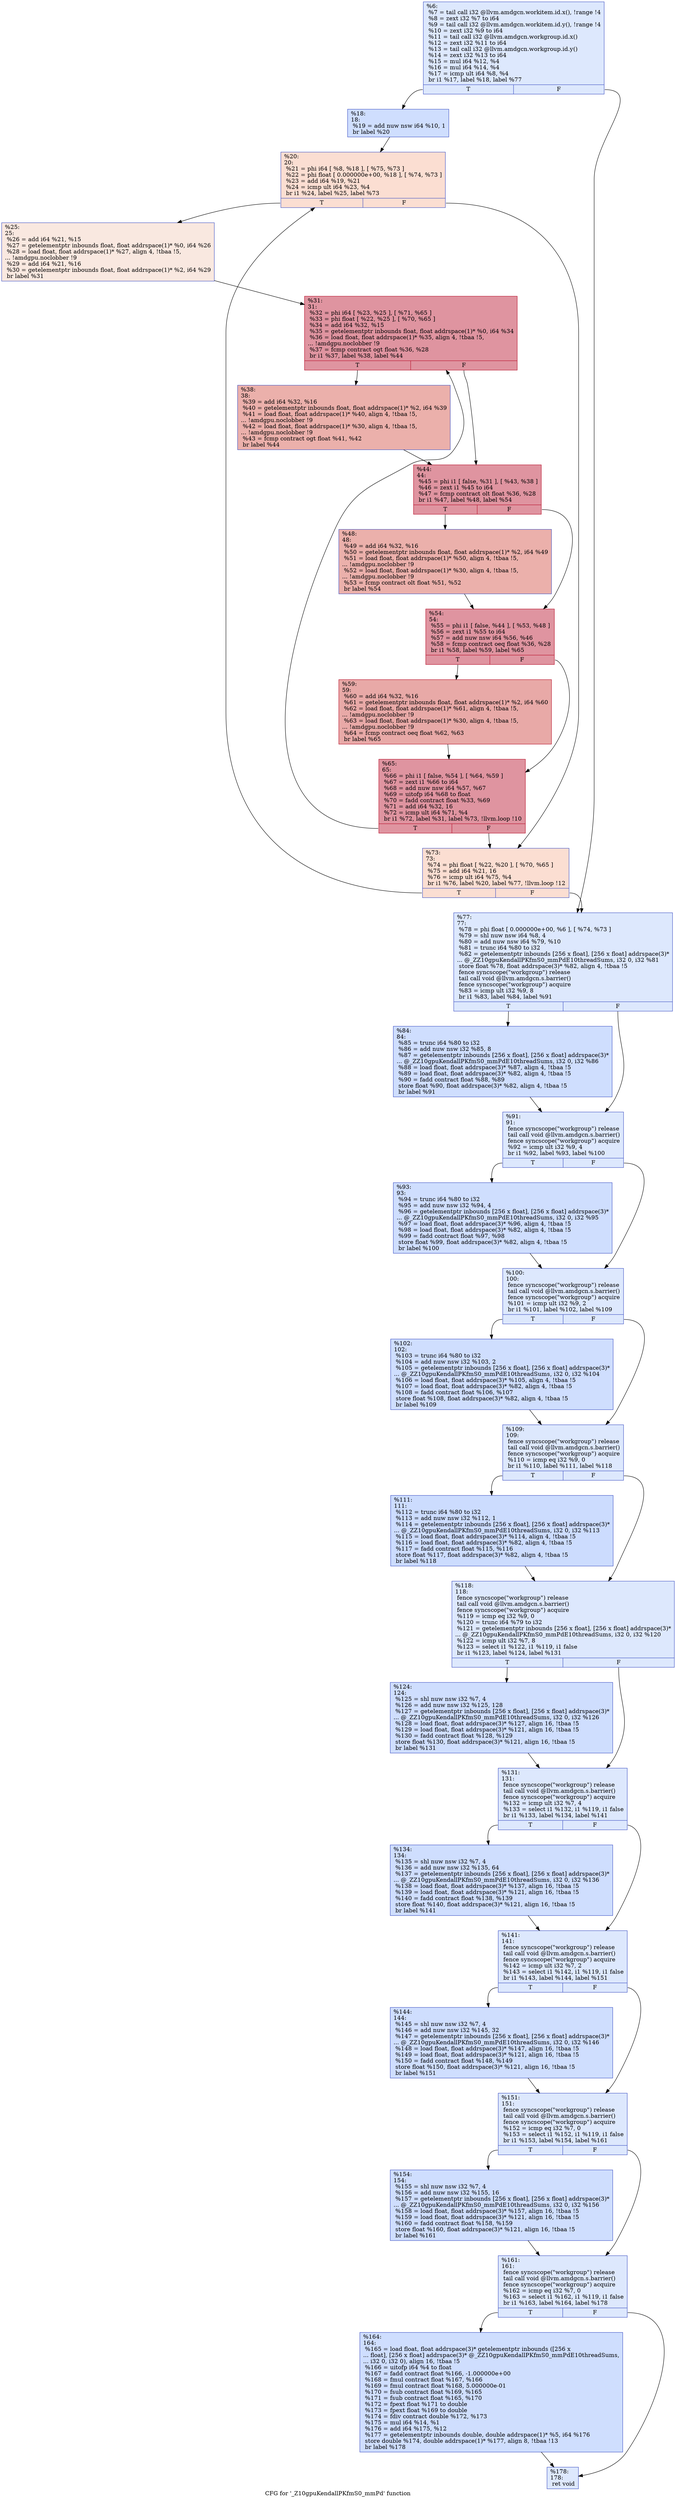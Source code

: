 digraph "CFG for '_Z10gpuKendallPKfmS0_mmPd' function" {
	label="CFG for '_Z10gpuKendallPKfmS0_mmPd' function";

	Node0x4973820 [shape=record,color="#3d50c3ff", style=filled, fillcolor="#b2ccfb70",label="{%6:\l  %7 = tail call i32 @llvm.amdgcn.workitem.id.x(), !range !4\l  %8 = zext i32 %7 to i64\l  %9 = tail call i32 @llvm.amdgcn.workitem.id.y(), !range !4\l  %10 = zext i32 %9 to i64\l  %11 = tail call i32 @llvm.amdgcn.workgroup.id.x()\l  %12 = zext i32 %11 to i64\l  %13 = tail call i32 @llvm.amdgcn.workgroup.id.y()\l  %14 = zext i32 %13 to i64\l  %15 = mul i64 %12, %4\l  %16 = mul i64 %14, %4\l  %17 = icmp ult i64 %8, %4\l  br i1 %17, label %18, label %77\l|{<s0>T|<s1>F}}"];
	Node0x4973820:s0 -> Node0x4975590;
	Node0x4973820:s1 -> Node0x4975620;
	Node0x4975590 [shape=record,color="#3d50c3ff", style=filled, fillcolor="#93b5fe70",label="{%18:\l18:                                               \l  %19 = add nuw nsw i64 %10, 1\l  br label %20\l}"];
	Node0x4975590 -> Node0x4975e00;
	Node0x4975e00 [shape=record,color="#3d50c3ff", style=filled, fillcolor="#f7b59970",label="{%20:\l20:                                               \l  %21 = phi i64 [ %8, %18 ], [ %75, %73 ]\l  %22 = phi float [ 0.000000e+00, %18 ], [ %74, %73 ]\l  %23 = add i64 %19, %21\l  %24 = icmp ult i64 %23, %4\l  br i1 %24, label %25, label %73\l|{<s0>T|<s1>F}}"];
	Node0x4975e00:s0 -> Node0x4976d00;
	Node0x4975e00:s1 -> Node0x4975f30;
	Node0x4976d00 [shape=record,color="#3d50c3ff", style=filled, fillcolor="#f1ccb870",label="{%25:\l25:                                               \l  %26 = add i64 %21, %15\l  %27 = getelementptr inbounds float, float addrspace(1)* %0, i64 %26\l  %28 = load float, float addrspace(1)* %27, align 4, !tbaa !5,\l... !amdgpu.noclobber !9\l  %29 = add i64 %21, %16\l  %30 = getelementptr inbounds float, float addrspace(1)* %2, i64 %29\l  br label %31\l}"];
	Node0x4976d00 -> Node0x4977430;
	Node0x4977430 [shape=record,color="#b70d28ff", style=filled, fillcolor="#b70d2870",label="{%31:\l31:                                               \l  %32 = phi i64 [ %23, %25 ], [ %71, %65 ]\l  %33 = phi float [ %22, %25 ], [ %70, %65 ]\l  %34 = add i64 %32, %15\l  %35 = getelementptr inbounds float, float addrspace(1)* %0, i64 %34\l  %36 = load float, float addrspace(1)* %35, align 4, !tbaa !5,\l... !amdgpu.noclobber !9\l  %37 = fcmp contract ogt float %36, %28\l  br i1 %37, label %38, label %44\l|{<s0>T|<s1>F}}"];
	Node0x4977430:s0 -> Node0x4978730;
	Node0x4977430:s1 -> Node0x49787c0;
	Node0x4978730 [shape=record,color="#3d50c3ff", style=filled, fillcolor="#d24b4070",label="{%38:\l38:                                               \l  %39 = add i64 %32, %16\l  %40 = getelementptr inbounds float, float addrspace(1)* %2, i64 %39\l  %41 = load float, float addrspace(1)* %40, align 4, !tbaa !5,\l... !amdgpu.noclobber !9\l  %42 = load float, float addrspace(1)* %30, align 4, !tbaa !5,\l... !amdgpu.noclobber !9\l  %43 = fcmp contract ogt float %41, %42\l  br label %44\l}"];
	Node0x4978730 -> Node0x49787c0;
	Node0x49787c0 [shape=record,color="#b70d28ff", style=filled, fillcolor="#b70d2870",label="{%44:\l44:                                               \l  %45 = phi i1 [ false, %31 ], [ %43, %38 ]\l  %46 = zext i1 %45 to i64\l  %47 = fcmp contract olt float %36, %28\l  br i1 %47, label %48, label %54\l|{<s0>T|<s1>F}}"];
	Node0x49787c0:s0 -> Node0x4978e30;
	Node0x49787c0:s1 -> Node0x4978e80;
	Node0x4978e30 [shape=record,color="#3d50c3ff", style=filled, fillcolor="#d24b4070",label="{%48:\l48:                                               \l  %49 = add i64 %32, %16\l  %50 = getelementptr inbounds float, float addrspace(1)* %2, i64 %49\l  %51 = load float, float addrspace(1)* %50, align 4, !tbaa !5,\l... !amdgpu.noclobber !9\l  %52 = load float, float addrspace(1)* %30, align 4, !tbaa !5,\l... !amdgpu.noclobber !9\l  %53 = fcmp contract olt float %51, %52\l  br label %54\l}"];
	Node0x4978e30 -> Node0x4978e80;
	Node0x4978e80 [shape=record,color="#b70d28ff", style=filled, fillcolor="#b70d2870",label="{%54:\l54:                                               \l  %55 = phi i1 [ false, %44 ], [ %53, %48 ]\l  %56 = zext i1 %55 to i64\l  %57 = add nuw nsw i64 %56, %46\l  %58 = fcmp contract oeq float %36, %28\l  br i1 %58, label %59, label %65\l|{<s0>T|<s1>F}}"];
	Node0x4978e80:s0 -> Node0x4979580;
	Node0x4978e80:s1 -> Node0x4977530;
	Node0x4979580 [shape=record,color="#b70d28ff", style=filled, fillcolor="#ca3b3770",label="{%59:\l59:                                               \l  %60 = add i64 %32, %16\l  %61 = getelementptr inbounds float, float addrspace(1)* %2, i64 %60\l  %62 = load float, float addrspace(1)* %61, align 4, !tbaa !5,\l... !amdgpu.noclobber !9\l  %63 = load float, float addrspace(1)* %30, align 4, !tbaa !5,\l... !amdgpu.noclobber !9\l  %64 = fcmp contract oeq float %62, %63\l  br label %65\l}"];
	Node0x4979580 -> Node0x4977530;
	Node0x4977530 [shape=record,color="#b70d28ff", style=filled, fillcolor="#b70d2870",label="{%65:\l65:                                               \l  %66 = phi i1 [ false, %54 ], [ %64, %59 ]\l  %67 = zext i1 %66 to i64\l  %68 = add nuw nsw i64 %57, %67\l  %69 = uitofp i64 %68 to float\l  %70 = fadd contract float %33, %69\l  %71 = add i64 %32, 16\l  %72 = icmp ult i64 %71, %4\l  br i1 %72, label %31, label %73, !llvm.loop !10\l|{<s0>T|<s1>F}}"];
	Node0x4977530:s0 -> Node0x4977430;
	Node0x4977530:s1 -> Node0x4975f30;
	Node0x4975f30 [shape=record,color="#3d50c3ff", style=filled, fillcolor="#f7b59970",label="{%73:\l73:                                               \l  %74 = phi float [ %22, %20 ], [ %70, %65 ]\l  %75 = add i64 %21, 16\l  %76 = icmp ult i64 %75, %4\l  br i1 %76, label %20, label %77, !llvm.loop !12\l|{<s0>T|<s1>F}}"];
	Node0x4975f30:s0 -> Node0x4975e00;
	Node0x4975f30:s1 -> Node0x4975620;
	Node0x4975620 [shape=record,color="#3d50c3ff", style=filled, fillcolor="#b2ccfb70",label="{%77:\l77:                                               \l  %78 = phi float [ 0.000000e+00, %6 ], [ %74, %73 ]\l  %79 = shl nuw nsw i64 %8, 4\l  %80 = add nuw nsw i64 %79, %10\l  %81 = trunc i64 %80 to i32\l  %82 = getelementptr inbounds [256 x float], [256 x float] addrspace(3)*\l... @_ZZ10gpuKendallPKfmS0_mmPdE10threadSums, i32 0, i32 %81\l  store float %78, float addrspace(3)* %82, align 4, !tbaa !5\l  fence syncscope(\"workgroup\") release\l  tail call void @llvm.amdgcn.s.barrier()\l  fence syncscope(\"workgroup\") acquire\l  %83 = icmp ult i32 %9, 8\l  br i1 %83, label %84, label %91\l|{<s0>T|<s1>F}}"];
	Node0x4975620:s0 -> Node0x497aab0;
	Node0x4975620:s1 -> Node0x497ab00;
	Node0x497aab0 [shape=record,color="#3d50c3ff", style=filled, fillcolor="#93b5fe70",label="{%84:\l84:                                               \l  %85 = trunc i64 %80 to i32\l  %86 = add nuw nsw i32 %85, 8\l  %87 = getelementptr inbounds [256 x float], [256 x float] addrspace(3)*\l... @_ZZ10gpuKendallPKfmS0_mmPdE10threadSums, i32 0, i32 %86\l  %88 = load float, float addrspace(3)* %87, align 4, !tbaa !5\l  %89 = load float, float addrspace(3)* %82, align 4, !tbaa !5\l  %90 = fadd contract float %88, %89\l  store float %90, float addrspace(3)* %82, align 4, !tbaa !5\l  br label %91\l}"];
	Node0x497aab0 -> Node0x497ab00;
	Node0x497ab00 [shape=record,color="#3d50c3ff", style=filled, fillcolor="#b2ccfb70",label="{%91:\l91:                                               \l  fence syncscope(\"workgroup\") release\l  tail call void @llvm.amdgcn.s.barrier()\l  fence syncscope(\"workgroup\") acquire\l  %92 = icmp ult i32 %9, 4\l  br i1 %92, label %93, label %100\l|{<s0>T|<s1>F}}"];
	Node0x497ab00:s0 -> Node0x497b2c0;
	Node0x497ab00:s1 -> Node0x497b310;
	Node0x497b2c0 [shape=record,color="#3d50c3ff", style=filled, fillcolor="#93b5fe70",label="{%93:\l93:                                               \l  %94 = trunc i64 %80 to i32\l  %95 = add nuw nsw i32 %94, 4\l  %96 = getelementptr inbounds [256 x float], [256 x float] addrspace(3)*\l... @_ZZ10gpuKendallPKfmS0_mmPdE10threadSums, i32 0, i32 %95\l  %97 = load float, float addrspace(3)* %96, align 4, !tbaa !5\l  %98 = load float, float addrspace(3)* %82, align 4, !tbaa !5\l  %99 = fadd contract float %97, %98\l  store float %99, float addrspace(3)* %82, align 4, !tbaa !5\l  br label %100\l}"];
	Node0x497b2c0 -> Node0x497b310;
	Node0x497b310 [shape=record,color="#3d50c3ff", style=filled, fillcolor="#b2ccfb70",label="{%100:\l100:                                              \l  fence syncscope(\"workgroup\") release\l  tail call void @llvm.amdgcn.s.barrier()\l  fence syncscope(\"workgroup\") acquire\l  %101 = icmp ult i32 %9, 2\l  br i1 %101, label %102, label %109\l|{<s0>T|<s1>F}}"];
	Node0x497b310:s0 -> Node0x497ba70;
	Node0x497b310:s1 -> Node0x497bac0;
	Node0x497ba70 [shape=record,color="#3d50c3ff", style=filled, fillcolor="#93b5fe70",label="{%102:\l102:                                              \l  %103 = trunc i64 %80 to i32\l  %104 = add nuw nsw i32 %103, 2\l  %105 = getelementptr inbounds [256 x float], [256 x float] addrspace(3)*\l... @_ZZ10gpuKendallPKfmS0_mmPdE10threadSums, i32 0, i32 %104\l  %106 = load float, float addrspace(3)* %105, align 4, !tbaa !5\l  %107 = load float, float addrspace(3)* %82, align 4, !tbaa !5\l  %108 = fadd contract float %106, %107\l  store float %108, float addrspace(3)* %82, align 4, !tbaa !5\l  br label %109\l}"];
	Node0x497ba70 -> Node0x497bac0;
	Node0x497bac0 [shape=record,color="#3d50c3ff", style=filled, fillcolor="#b2ccfb70",label="{%109:\l109:                                              \l  fence syncscope(\"workgroup\") release\l  tail call void @llvm.amdgcn.s.barrier()\l  fence syncscope(\"workgroup\") acquire\l  %110 = icmp eq i32 %9, 0\l  br i1 %110, label %111, label %118\l|{<s0>T|<s1>F}}"];
	Node0x497bac0:s0 -> Node0x497c220;
	Node0x497bac0:s1 -> Node0x497c270;
	Node0x497c220 [shape=record,color="#3d50c3ff", style=filled, fillcolor="#8caffe70",label="{%111:\l111:                                              \l  %112 = trunc i64 %80 to i32\l  %113 = add nuw nsw i32 %112, 1\l  %114 = getelementptr inbounds [256 x float], [256 x float] addrspace(3)*\l... @_ZZ10gpuKendallPKfmS0_mmPdE10threadSums, i32 0, i32 %113\l  %115 = load float, float addrspace(3)* %114, align 4, !tbaa !5\l  %116 = load float, float addrspace(3)* %82, align 4, !tbaa !5\l  %117 = fadd contract float %115, %116\l  store float %117, float addrspace(3)* %82, align 4, !tbaa !5\l  br label %118\l}"];
	Node0x497c220 -> Node0x497c270;
	Node0x497c270 [shape=record,color="#3d50c3ff", style=filled, fillcolor="#b2ccfb70",label="{%118:\l118:                                              \l  fence syncscope(\"workgroup\") release\l  tail call void @llvm.amdgcn.s.barrier()\l  fence syncscope(\"workgroup\") acquire\l  %119 = icmp eq i32 %9, 0\l  %120 = trunc i64 %79 to i32\l  %121 = getelementptr inbounds [256 x float], [256 x float] addrspace(3)*\l... @_ZZ10gpuKendallPKfmS0_mmPdE10threadSums, i32 0, i32 %120\l  %122 = icmp ult i32 %7, 8\l  %123 = select i1 %122, i1 %119, i1 false\l  br i1 %123, label %124, label %131\l|{<s0>T|<s1>F}}"];
	Node0x497c270:s0 -> Node0x497ca40;
	Node0x497c270:s1 -> Node0x497cc90;
	Node0x497ca40 [shape=record,color="#3d50c3ff", style=filled, fillcolor="#93b5fe70",label="{%124:\l124:                                              \l  %125 = shl nuw nsw i32 %7, 4\l  %126 = add nuw nsw i32 %125, 128\l  %127 = getelementptr inbounds [256 x float], [256 x float] addrspace(3)*\l... @_ZZ10gpuKendallPKfmS0_mmPdE10threadSums, i32 0, i32 %126\l  %128 = load float, float addrspace(3)* %127, align 16, !tbaa !5\l  %129 = load float, float addrspace(3)* %121, align 16, !tbaa !5\l  %130 = fadd contract float %128, %129\l  store float %130, float addrspace(3)* %121, align 16, !tbaa !5\l  br label %131\l}"];
	Node0x497ca40 -> Node0x497cc90;
	Node0x497cc90 [shape=record,color="#3d50c3ff", style=filled, fillcolor="#b2ccfb70",label="{%131:\l131:                                              \l  fence syncscope(\"workgroup\") release\l  tail call void @llvm.amdgcn.s.barrier()\l  fence syncscope(\"workgroup\") acquire\l  %132 = icmp ult i32 %7, 4\l  %133 = select i1 %132, i1 %119, i1 false\l  br i1 %133, label %134, label %141\l|{<s0>T|<s1>F}}"];
	Node0x497cc90:s0 -> Node0x497d8f0;
	Node0x497cc90:s1 -> Node0x497d940;
	Node0x497d8f0 [shape=record,color="#3d50c3ff", style=filled, fillcolor="#93b5fe70",label="{%134:\l134:                                              \l  %135 = shl nuw nsw i32 %7, 4\l  %136 = add nuw nsw i32 %135, 64\l  %137 = getelementptr inbounds [256 x float], [256 x float] addrspace(3)*\l... @_ZZ10gpuKendallPKfmS0_mmPdE10threadSums, i32 0, i32 %136\l  %138 = load float, float addrspace(3)* %137, align 16, !tbaa !5\l  %139 = load float, float addrspace(3)* %121, align 16, !tbaa !5\l  %140 = fadd contract float %138, %139\l  store float %140, float addrspace(3)* %121, align 16, !tbaa !5\l  br label %141\l}"];
	Node0x497d8f0 -> Node0x497d940;
	Node0x497d940 [shape=record,color="#3d50c3ff", style=filled, fillcolor="#b2ccfb70",label="{%141:\l141:                                              \l  fence syncscope(\"workgroup\") release\l  tail call void @llvm.amdgcn.s.barrier()\l  fence syncscope(\"workgroup\") acquire\l  %142 = icmp ult i32 %7, 2\l  %143 = select i1 %142, i1 %119, i1 false\l  br i1 %143, label %144, label %151\l|{<s0>T|<s1>F}}"];
	Node0x497d940:s0 -> Node0x497e140;
	Node0x497d940:s1 -> Node0x497e190;
	Node0x497e140 [shape=record,color="#3d50c3ff", style=filled, fillcolor="#93b5fe70",label="{%144:\l144:                                              \l  %145 = shl nuw nsw i32 %7, 4\l  %146 = add nuw nsw i32 %145, 32\l  %147 = getelementptr inbounds [256 x float], [256 x float] addrspace(3)*\l... @_ZZ10gpuKendallPKfmS0_mmPdE10threadSums, i32 0, i32 %146\l  %148 = load float, float addrspace(3)* %147, align 16, !tbaa !5\l  %149 = load float, float addrspace(3)* %121, align 16, !tbaa !5\l  %150 = fadd contract float %148, %149\l  store float %150, float addrspace(3)* %121, align 16, !tbaa !5\l  br label %151\l}"];
	Node0x497e140 -> Node0x497e190;
	Node0x497e190 [shape=record,color="#3d50c3ff", style=filled, fillcolor="#b2ccfb70",label="{%151:\l151:                                              \l  fence syncscope(\"workgroup\") release\l  tail call void @llvm.amdgcn.s.barrier()\l  fence syncscope(\"workgroup\") acquire\l  %152 = icmp eq i32 %7, 0\l  %153 = select i1 %152, i1 %119, i1 false\l  br i1 %153, label %154, label %161\l|{<s0>T|<s1>F}}"];
	Node0x497e190:s0 -> Node0x497e9c0;
	Node0x497e190:s1 -> Node0x497ea10;
	Node0x497e9c0 [shape=record,color="#3d50c3ff", style=filled, fillcolor="#93b5fe70",label="{%154:\l154:                                              \l  %155 = shl nuw nsw i32 %7, 4\l  %156 = add nuw nsw i32 %155, 16\l  %157 = getelementptr inbounds [256 x float], [256 x float] addrspace(3)*\l... @_ZZ10gpuKendallPKfmS0_mmPdE10threadSums, i32 0, i32 %156\l  %158 = load float, float addrspace(3)* %157, align 16, !tbaa !5\l  %159 = load float, float addrspace(3)* %121, align 16, !tbaa !5\l  %160 = fadd contract float %158, %159\l  store float %160, float addrspace(3)* %121, align 16, !tbaa !5\l  br label %161\l}"];
	Node0x497e9c0 -> Node0x497ea10;
	Node0x497ea10 [shape=record,color="#3d50c3ff", style=filled, fillcolor="#b2ccfb70",label="{%161:\l161:                                              \l  fence syncscope(\"workgroup\") release\l  tail call void @llvm.amdgcn.s.barrier()\l  fence syncscope(\"workgroup\") acquire\l  %162 = icmp eq i32 %7, 0\l  %163 = select i1 %162, i1 %119, i1 false\l  br i1 %163, label %164, label %178\l|{<s0>T|<s1>F}}"];
	Node0x497ea10:s0 -> Node0x497f240;
	Node0x497ea10:s1 -> Node0x497f290;
	Node0x497f240 [shape=record,color="#3d50c3ff", style=filled, fillcolor="#93b5fe70",label="{%164:\l164:                                              \l  %165 = load float, float addrspace(3)* getelementptr inbounds ([256 x\l... float], [256 x float] addrspace(3)* @_ZZ10gpuKendallPKfmS0_mmPdE10threadSums,\l... i32 0, i32 0), align 16, !tbaa !5\l  %166 = uitofp i64 %4 to float\l  %167 = fadd contract float %166, -1.000000e+00\l  %168 = fmul contract float %167, %166\l  %169 = fmul contract float %168, 5.000000e-01\l  %170 = fsub contract float %169, %165\l  %171 = fsub contract float %165, %170\l  %172 = fpext float %171 to double\l  %173 = fpext float %169 to double\l  %174 = fdiv contract double %172, %173\l  %175 = mul i64 %14, %1\l  %176 = add i64 %175, %12\l  %177 = getelementptr inbounds double, double addrspace(1)* %5, i64 %176\l  store double %174, double addrspace(1)* %177, align 8, !tbaa !13\l  br label %178\l}"];
	Node0x497f240 -> Node0x497f290;
	Node0x497f290 [shape=record,color="#3d50c3ff", style=filled, fillcolor="#b2ccfb70",label="{%178:\l178:                                              \l  ret void\l}"];
}
